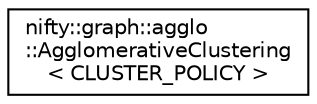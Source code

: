 digraph "Graphical Class Hierarchy"
{
  edge [fontname="Helvetica",fontsize="10",labelfontname="Helvetica",labelfontsize="10"];
  node [fontname="Helvetica",fontsize="10",shape=record];
  rankdir="LR";
  Node1 [label="nifty::graph::agglo\l::AgglomerativeClustering\l\< CLUSTER_POLICY \>",height=0.2,width=0.4,color="black", fillcolor="white", style="filled",URL="$classnifty_1_1graph_1_1agglo_1_1AgglomerativeClustering.html"];
}
